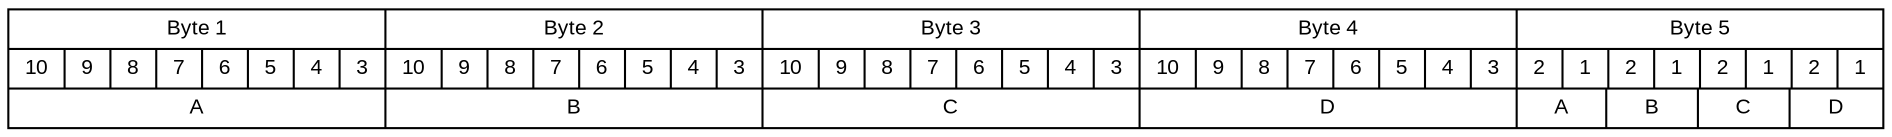 digraph G {
    node [shape=record,fontname=Arial,fontsize=10.0];
    bytes [label="{Byte 1|{10|9|8|7|6|5|4|3}|A}|{Byte 2|{10|9|8|7|6|5|4|3}|B}|{Byte 3|{10|9|8|7|6|5|4|3}|C}|{Byte 4|{10|9|8|7|6|5|4|3}|D}|{Byte 5|{2|1|2|1|2|1|2|1}|{A|B|C|D}}"];
}

